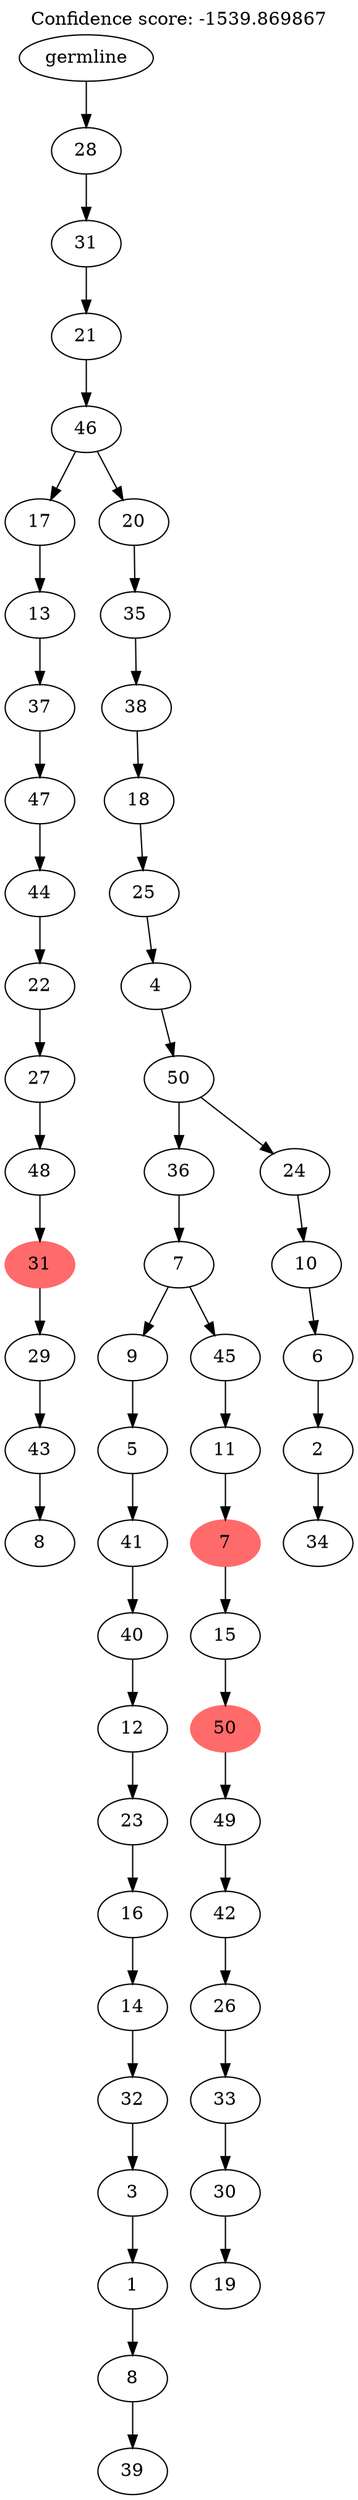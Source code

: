 digraph g {
	"53" -> "54";
	"54" [label="8"];
	"52" -> "53";
	"53" [label="43"];
	"51" -> "52";
	"52" [label="29"];
	"50" -> "51";
	"51" [color=indianred1, style=filled, label="31"];
	"49" -> "50";
	"50" [label="48"];
	"48" -> "49";
	"49" [label="27"];
	"47" -> "48";
	"48" [label="22"];
	"46" -> "47";
	"47" [label="44"];
	"45" -> "46";
	"46" [label="47"];
	"44" -> "45";
	"45" [label="37"];
	"43" -> "44";
	"44" [label="13"];
	"41" -> "42";
	"42" [label="39"];
	"40" -> "41";
	"41" [label="8"];
	"39" -> "40";
	"40" [label="1"];
	"38" -> "39";
	"39" [label="3"];
	"37" -> "38";
	"38" [label="32"];
	"36" -> "37";
	"37" [label="14"];
	"35" -> "36";
	"36" [label="16"];
	"34" -> "35";
	"35" [label="23"];
	"33" -> "34";
	"34" [label="12"];
	"32" -> "33";
	"33" [label="40"];
	"31" -> "32";
	"32" [label="41"];
	"30" -> "31";
	"31" [label="5"];
	"28" -> "29";
	"29" [label="19"];
	"27" -> "28";
	"28" [label="30"];
	"26" -> "27";
	"27" [label="33"];
	"25" -> "26";
	"26" [label="26"];
	"24" -> "25";
	"25" [label="42"];
	"23" -> "24";
	"24" [label="49"];
	"22" -> "23";
	"23" [color=indianred1, style=filled, label="50"];
	"21" -> "22";
	"22" [label="15"];
	"20" -> "21";
	"21" [color=indianred1, style=filled, label="7"];
	"19" -> "20";
	"20" [label="11"];
	"18" -> "19";
	"19" [label="45"];
	"18" -> "30";
	"30" [label="9"];
	"17" -> "18";
	"18" [label="7"];
	"15" -> "16";
	"16" [label="34"];
	"14" -> "15";
	"15" [label="2"];
	"13" -> "14";
	"14" [label="6"];
	"12" -> "13";
	"13" [label="10"];
	"11" -> "12";
	"12" [label="24"];
	"11" -> "17";
	"17" [label="36"];
	"10" -> "11";
	"11" [label="50"];
	"9" -> "10";
	"10" [label="4"];
	"8" -> "9";
	"9" [label="25"];
	"7" -> "8";
	"8" [label="18"];
	"6" -> "7";
	"7" [label="38"];
	"5" -> "6";
	"6" [label="35"];
	"4" -> "5";
	"5" [label="20"];
	"4" -> "43";
	"43" [label="17"];
	"3" -> "4";
	"4" [label="46"];
	"2" -> "3";
	"3" [label="21"];
	"1" -> "2";
	"2" [label="31"];
	"0" -> "1";
	"1" [label="28"];
	"0" [label="germline"];
	labelloc="t";
	label="Confidence score: -1539.869867";
}
